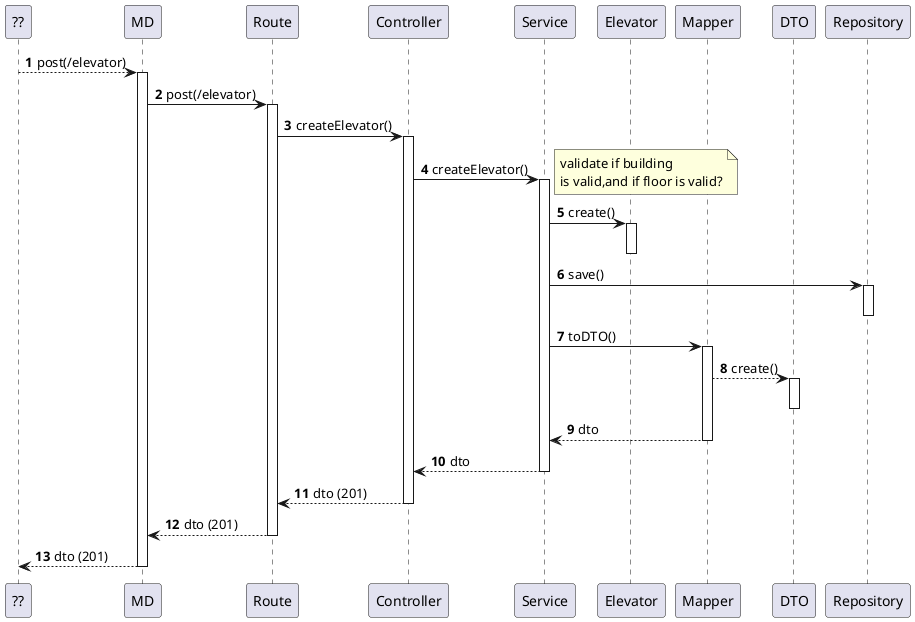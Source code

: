 @startuml
autonumber

participant "??" as ui

participant "MD" as mdr
participant "Route" as r
participant "Controller" as ctrl
participant "Service" as svc

participant "Elevator" as e
participant "Mapper" as map
participant "DTO" as dto

participant "Repository" as repo


'activate ui
ui --> mdr: post(/elevator)
    activate mdr
    mdr -> r : post(/elevator)

    activate r
        r -> ctrl : createElevator()
            activate ctrl
                ctrl -> svc : createElevator()
                activate svc
                    note right: validate if building\nis valid,and if floor is valid?
                    svc -> e : create()
                    activate e
                    deactivate e

                    svc -> repo : save()
                    activate repo
                    deactivate repo

                    svc -> map : toDTO()
                    activate map
                        map --> dto : create()
                        activate dto
                        deactivate dto
                        map --> svc : dto
                    deactivate map

                    svc --> ctrl : dto
                deactivate svc

                ctrl --> r : dto (201)
            deactivate ctrl

        r --> mdr : dto (201)
        deactivate r

    mdr --> ui: dto (201)
    deactivate mdr
'deactivate ui

@enduml
